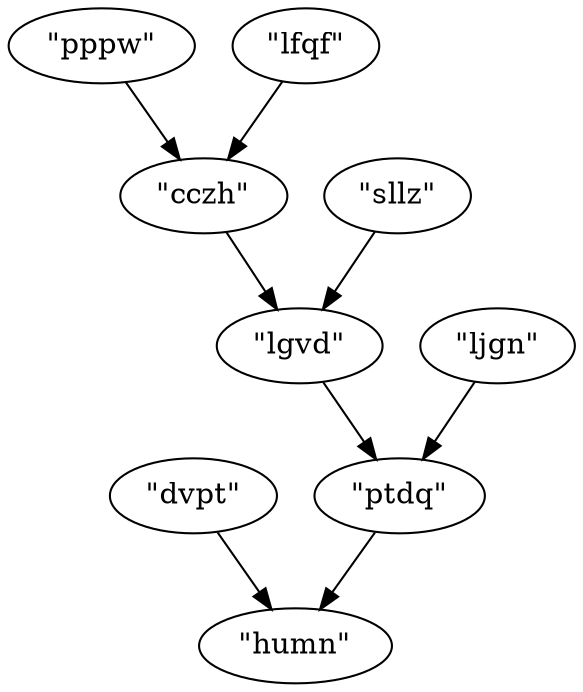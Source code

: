 digraph {
    0 [ label = "\"ptdq\"" ]
    1 [ label = "\"humn\"" ]
    2 [ label = "\"dvpt\"" ]
    3 [ label = "\"lgvd\"" ]
    4 [ label = "\"ljgn\"" ]
    5 [ label = "\"cczh\"" ]
    6 [ label = "\"sllz\"" ]
    7 [ label = "\"pppw\"" ]
    8 [ label = "\"lfqf\"" ]
    0 -> 1 [ ]
    2 -> 1 [ ]
    3 -> 0 [ ]
    4 -> 0 [ ]
    5 -> 3 [ ]
    6 -> 3 [ ]
    7 -> 5 [ ]
    8 -> 5 [ ]
}
